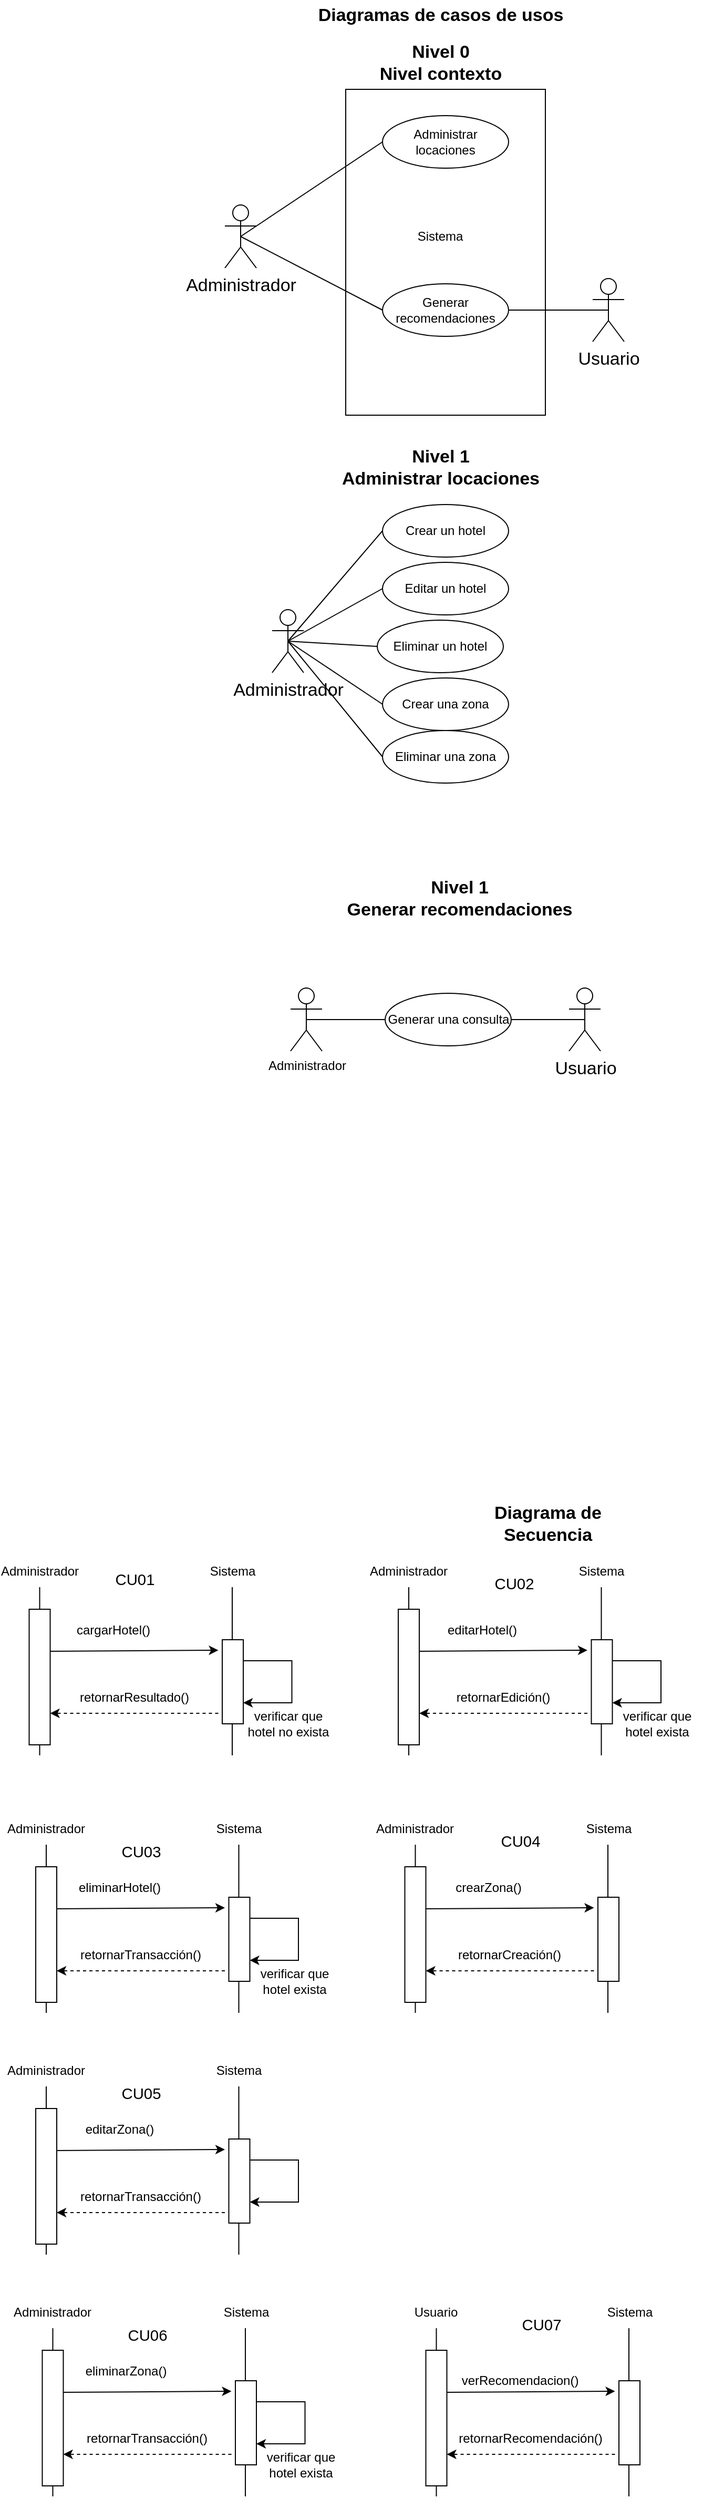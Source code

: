 <mxfile version="21.3.4" type="github">
  <diagram name="Page-1" id="gVi9mgfXxvacq5aYQprg">
    <mxGraphModel dx="825" dy="444" grid="1" gridSize="10" guides="1" tooltips="1" connect="1" arrows="1" fold="1" page="1" pageScale="1" pageWidth="827" pageHeight="1169" math="0" shadow="0">
      <root>
        <mxCell id="0" />
        <mxCell id="1" parent="0" />
        <mxCell id="5Q-SjYnBWKxw_cxFPoE4-17" value="" style="rounded=0;whiteSpace=wrap;html=1;" parent="1" vertex="1">
          <mxGeometry x="355" y="135" width="190" height="310" as="geometry" />
        </mxCell>
        <mxCell id="5Q-SjYnBWKxw_cxFPoE4-1" value="Administrar locaciones" style="ellipse;whiteSpace=wrap;html=1;" parent="1" vertex="1">
          <mxGeometry x="390" y="160" width="120" height="50" as="geometry" />
        </mxCell>
        <mxCell id="5Q-SjYnBWKxw_cxFPoE4-2" value="&lt;font style=&quot;font-size: 17px;&quot;&gt;Diagramas de casos de usos&lt;/font&gt;" style="text;html=1;align=center;verticalAlign=middle;resizable=0;points=[];autosize=1;strokeColor=none;fillColor=none;fontStyle=1" parent="1" vertex="1">
          <mxGeometry x="315" y="50" width="260" height="30" as="geometry" />
        </mxCell>
        <mxCell id="5Q-SjYnBWKxw_cxFPoE4-3" value="&lt;b&gt;Nivel 0&lt;br&gt;Nivel contexto&lt;/b&gt;" style="text;html=1;align=center;verticalAlign=middle;resizable=0;points=[];autosize=1;strokeColor=none;fillColor=none;fontSize=17;" parent="1" vertex="1">
          <mxGeometry x="375" y="85" width="140" height="50" as="geometry" />
        </mxCell>
        <mxCell id="5Q-SjYnBWKxw_cxFPoE4-4" value="Usuario" style="shape=umlActor;verticalLabelPosition=bottom;verticalAlign=top;html=1;outlineConnect=0;fontSize=17;" parent="1" vertex="1">
          <mxGeometry x="590" y="315" width="30" height="60" as="geometry" />
        </mxCell>
        <mxCell id="5Q-SjYnBWKxw_cxFPoE4-6" value="Administrador" style="shape=umlActor;verticalLabelPosition=bottom;verticalAlign=top;html=1;outlineConnect=0;fontSize=17;" parent="1" vertex="1">
          <mxGeometry x="240" y="245" width="30" height="60" as="geometry" />
        </mxCell>
        <mxCell id="5Q-SjYnBWKxw_cxFPoE4-7" value="" style="endArrow=none;html=1;rounded=0;fontSize=17;entryX=0.5;entryY=0.5;entryDx=0;entryDy=0;entryPerimeter=0;exitX=0;exitY=0.5;exitDx=0;exitDy=0;" parent="1" source="5Q-SjYnBWKxw_cxFPoE4-1" target="5Q-SjYnBWKxw_cxFPoE4-6" edge="1">
          <mxGeometry width="50" height="50" relative="1" as="geometry">
            <mxPoint x="390" y="410" as="sourcePoint" />
            <mxPoint x="440" y="360" as="targetPoint" />
          </mxGeometry>
        </mxCell>
        <mxCell id="5Q-SjYnBWKxw_cxFPoE4-8" value="Generar recomendaciones" style="ellipse;whiteSpace=wrap;html=1;" parent="1" vertex="1">
          <mxGeometry x="390" y="320" width="120" height="50" as="geometry" />
        </mxCell>
        <mxCell id="5Q-SjYnBWKxw_cxFPoE4-9" value="" style="endArrow=none;html=1;rounded=0;fontSize=17;entryX=0.5;entryY=0.5;entryDx=0;entryDy=0;entryPerimeter=0;exitX=1;exitY=0.5;exitDx=0;exitDy=0;" parent="1" source="5Q-SjYnBWKxw_cxFPoE4-8" target="5Q-SjYnBWKxw_cxFPoE4-4" edge="1">
          <mxGeometry width="50" height="50" relative="1" as="geometry">
            <mxPoint x="390" y="400" as="sourcePoint" />
            <mxPoint x="440" y="350" as="targetPoint" />
          </mxGeometry>
        </mxCell>
        <mxCell id="5Q-SjYnBWKxw_cxFPoE4-10" value="" style="endArrow=none;html=1;rounded=0;fontSize=17;entryX=0.5;entryY=0.5;entryDx=0;entryDy=0;entryPerimeter=0;exitX=0;exitY=0.5;exitDx=0;exitDy=0;" parent="1" source="5Q-SjYnBWKxw_cxFPoE4-8" target="5Q-SjYnBWKxw_cxFPoE4-6" edge="1">
          <mxGeometry width="50" height="50" relative="1" as="geometry">
            <mxPoint x="710" y="380" as="sourcePoint" />
            <mxPoint x="760" y="330" as="targetPoint" />
          </mxGeometry>
        </mxCell>
        <mxCell id="5Q-SjYnBWKxw_cxFPoE4-11" value="Sistema" style="text;html=1;strokeColor=none;fillColor=none;align=center;verticalAlign=middle;whiteSpace=wrap;rounded=0;" parent="1" vertex="1">
          <mxGeometry x="415" y="260" width="60" height="30" as="geometry" />
        </mxCell>
        <mxCell id="5Q-SjYnBWKxw_cxFPoE4-18" value="&lt;b&gt;Nivel 1&lt;br&gt;Administrar locaciones&lt;br&gt;&lt;/b&gt;" style="text;html=1;align=center;verticalAlign=middle;resizable=0;points=[];autosize=1;strokeColor=none;fillColor=none;fontSize=17;" parent="1" vertex="1">
          <mxGeometry x="340" y="470" width="210" height="50" as="geometry" />
        </mxCell>
        <mxCell id="5Q-SjYnBWKxw_cxFPoE4-19" value="Editar un hotel" style="ellipse;whiteSpace=wrap;html=1;" parent="1" vertex="1">
          <mxGeometry x="390" y="585" width="120" height="50" as="geometry" />
        </mxCell>
        <mxCell id="5Q-SjYnBWKxw_cxFPoE4-20" value="Eliminar un hotel" style="ellipse;whiteSpace=wrap;html=1;" parent="1" vertex="1">
          <mxGeometry x="385" y="640" width="120" height="50" as="geometry" />
        </mxCell>
        <mxCell id="5Q-SjYnBWKxw_cxFPoE4-21" value="Crear una zona" style="ellipse;whiteSpace=wrap;html=1;" parent="1" vertex="1">
          <mxGeometry x="390" y="695" width="120" height="50" as="geometry" />
        </mxCell>
        <mxCell id="5Q-SjYnBWKxw_cxFPoE4-23" value="Administrador" style="shape=umlActor;verticalLabelPosition=bottom;verticalAlign=top;html=1;outlineConnect=0;fontSize=17;" parent="1" vertex="1">
          <mxGeometry x="285" y="630" width="30" height="60" as="geometry" />
        </mxCell>
        <mxCell id="5Q-SjYnBWKxw_cxFPoE4-25" value="" style="endArrow=none;html=1;rounded=0;fontSize=17;entryX=0.5;entryY=0.5;entryDx=0;entryDy=0;entryPerimeter=0;exitX=0;exitY=0.5;exitDx=0;exitDy=0;" parent="1" source="5Q-SjYnBWKxw_cxFPoE4-20" target="5Q-SjYnBWKxw_cxFPoE4-23" edge="1">
          <mxGeometry width="50" height="50" relative="1" as="geometry">
            <mxPoint x="530" y="740" as="sourcePoint" />
            <mxPoint x="580" y="690" as="targetPoint" />
          </mxGeometry>
        </mxCell>
        <mxCell id="5Q-SjYnBWKxw_cxFPoE4-26" value="" style="endArrow=none;html=1;rounded=0;fontSize=17;entryX=0.5;entryY=0.5;entryDx=0;entryDy=0;entryPerimeter=0;exitX=0;exitY=0.5;exitDx=0;exitDy=0;" parent="1" source="5Q-SjYnBWKxw_cxFPoE4-19" target="5Q-SjYnBWKxw_cxFPoE4-23" edge="1">
          <mxGeometry width="50" height="50" relative="1" as="geometry">
            <mxPoint x="390" y="630" as="sourcePoint" />
            <mxPoint x="440" y="580" as="targetPoint" />
          </mxGeometry>
        </mxCell>
        <mxCell id="5Q-SjYnBWKxw_cxFPoE4-27" value="" style="endArrow=none;html=1;rounded=0;fontSize=17;exitX=0.5;exitY=0.5;exitDx=0;exitDy=0;exitPerimeter=0;entryX=0;entryY=0.5;entryDx=0;entryDy=0;" parent="1" source="5Q-SjYnBWKxw_cxFPoE4-23" target="5Q-SjYnBWKxw_cxFPoE4-21" edge="1">
          <mxGeometry width="50" height="50" relative="1" as="geometry">
            <mxPoint x="390" y="630" as="sourcePoint" />
            <mxPoint x="440" y="580" as="targetPoint" />
          </mxGeometry>
        </mxCell>
        <mxCell id="5Q-SjYnBWKxw_cxFPoE4-31" value="&lt;b&gt;Nivel 1&lt;br&gt;Generar recomendaciones&lt;/b&gt;" style="text;html=1;align=center;verticalAlign=middle;resizable=0;points=[];autosize=1;strokeColor=none;fillColor=none;fontSize=17;" parent="1" vertex="1">
          <mxGeometry x="342.5" y="880" width="240" height="50" as="geometry" />
        </mxCell>
        <mxCell id="5Q-SjYnBWKxw_cxFPoE4-36" value="Usuario" style="shape=umlActor;verticalLabelPosition=bottom;verticalAlign=top;html=1;outlineConnect=0;fontSize=17;" parent="1" vertex="1">
          <mxGeometry x="567.5" y="990" width="30" height="60" as="geometry" />
        </mxCell>
        <mxCell id="5Q-SjYnBWKxw_cxFPoE4-37" value="" style="endArrow=none;html=1;rounded=0;fontSize=17;entryX=0.5;entryY=0.5;entryDx=0;entryDy=0;entryPerimeter=0;exitX=1;exitY=0.5;exitDx=0;exitDy=0;" parent="1" source="5Q-SjYnBWKxw_cxFPoE4-56" target="5Q-SjYnBWKxw_cxFPoE4-36" edge="1">
          <mxGeometry width="50" height="50" relative="1" as="geometry">
            <mxPoint x="497.5" y="1015" as="sourcePoint" />
            <mxPoint x="467.5" y="1160" as="targetPoint" />
          </mxGeometry>
        </mxCell>
        <mxCell id="5Q-SjYnBWKxw_cxFPoE4-38" value="Administrador" style="shape=umlActor;verticalLabelPosition=bottom;verticalAlign=top;html=1;outlineConnect=0;" parent="1" vertex="1">
          <mxGeometry x="302.5" y="990" width="30" height="60" as="geometry" />
        </mxCell>
        <mxCell id="5Q-SjYnBWKxw_cxFPoE4-43" value="" style="endArrow=none;html=1;rounded=0;fontSize=17;exitX=0.5;exitY=0.5;exitDx=0;exitDy=0;exitPerimeter=0;entryX=0;entryY=0.5;entryDx=0;entryDy=0;" parent="1" source="5Q-SjYnBWKxw_cxFPoE4-38" target="5Q-SjYnBWKxw_cxFPoE4-56" edge="1">
          <mxGeometry width="50" height="50" relative="1" as="geometry">
            <mxPoint x="210" y="1010" as="sourcePoint" />
            <mxPoint x="415" y="1020" as="targetPoint" />
          </mxGeometry>
        </mxCell>
        <mxCell id="5Q-SjYnBWKxw_cxFPoE4-48" value="Crear un hotel" style="ellipse;whiteSpace=wrap;html=1;" parent="1" vertex="1">
          <mxGeometry x="390" y="530" width="120" height="50" as="geometry" />
        </mxCell>
        <mxCell id="5Q-SjYnBWKxw_cxFPoE4-49" value="" style="endArrow=none;html=1;rounded=0;fontSize=17;entryX=0.5;entryY=0.5;entryDx=0;entryDy=0;entryPerimeter=0;exitX=0;exitY=0.5;exitDx=0;exitDy=0;" parent="1" source="5Q-SjYnBWKxw_cxFPoE4-48" target="5Q-SjYnBWKxw_cxFPoE4-23" edge="1">
          <mxGeometry width="50" height="50" relative="1" as="geometry">
            <mxPoint x="400" y="620" as="sourcePoint" />
            <mxPoint x="165" y="670" as="targetPoint" />
          </mxGeometry>
        </mxCell>
        <mxCell id="5Q-SjYnBWKxw_cxFPoE4-54" value="Eliminar una zona" style="ellipse;whiteSpace=wrap;html=1;" parent="1" vertex="1">
          <mxGeometry x="390" y="745" width="120" height="50" as="geometry" />
        </mxCell>
        <mxCell id="5Q-SjYnBWKxw_cxFPoE4-55" value="" style="endArrow=none;html=1;rounded=0;fontSize=17;entryX=0;entryY=0.5;entryDx=0;entryDy=0;exitX=0.5;exitY=0.5;exitDx=0;exitDy=0;exitPerimeter=0;" parent="1" source="5Q-SjYnBWKxw_cxFPoE4-23" target="5Q-SjYnBWKxw_cxFPoE4-54" edge="1">
          <mxGeometry width="50" height="50" relative="1" as="geometry">
            <mxPoint x="130" y="670" as="sourcePoint" />
            <mxPoint x="400" y="785" as="targetPoint" />
          </mxGeometry>
        </mxCell>
        <mxCell id="5Q-SjYnBWKxw_cxFPoE4-56" value="Generar una consulta" style="ellipse;whiteSpace=wrap;html=1;" parent="1" vertex="1">
          <mxGeometry x="392.5" y="995" width="120" height="50" as="geometry" />
        </mxCell>
        <mxCell id="Ds0bBuvanc3VlTnAN6zE-1" value="" style="endArrow=none;html=1;rounded=0;startArrow=none;" parent="1" source="Ds0bBuvanc3VlTnAN6zE-10" edge="1">
          <mxGeometry width="50" height="50" relative="1" as="geometry">
            <mxPoint x="63.75" y="1720" as="sourcePoint" />
            <mxPoint x="63.75" y="1560" as="targetPoint" />
          </mxGeometry>
        </mxCell>
        <mxCell id="Ds0bBuvanc3VlTnAN6zE-2" value="" style="endArrow=none;html=1;rounded=0;" parent="1" edge="1">
          <mxGeometry width="50" height="50" relative="1" as="geometry">
            <mxPoint x="247" y="1720" as="sourcePoint" />
            <mxPoint x="247" y="1560" as="targetPoint" />
          </mxGeometry>
        </mxCell>
        <mxCell id="Ds0bBuvanc3VlTnAN6zE-4" value="Administrador" style="text;html=1;strokeColor=none;fillColor=none;align=center;verticalAlign=middle;whiteSpace=wrap;rounded=0;" parent="1" vertex="1">
          <mxGeometry x="33.75" y="1530" width="60" height="30" as="geometry" />
        </mxCell>
        <mxCell id="Ds0bBuvanc3VlTnAN6zE-5" value="" style="endArrow=classic;html=1;rounded=0;startArrow=none;exitX=0.9;exitY=0.31;exitDx=0;exitDy=0;exitPerimeter=0;" parent="1" source="Ds0bBuvanc3VlTnAN6zE-10" edge="1">
          <mxGeometry width="50" height="50" relative="1" as="geometry">
            <mxPoint x="83.75" y="1640" as="sourcePoint" />
            <mxPoint x="233.75" y="1620" as="targetPoint" />
          </mxGeometry>
        </mxCell>
        <mxCell id="Ds0bBuvanc3VlTnAN6zE-6" value="cargarHotel()" style="text;html=1;strokeColor=none;fillColor=none;align=center;verticalAlign=middle;whiteSpace=wrap;rounded=0;" parent="1" vertex="1">
          <mxGeometry x="103.75" y="1586" width="60" height="30" as="geometry" />
        </mxCell>
        <mxCell id="Ds0bBuvanc3VlTnAN6zE-7" value="Sistema" style="text;html=1;strokeColor=none;fillColor=none;align=center;verticalAlign=middle;whiteSpace=wrap;rounded=0;" parent="1" vertex="1">
          <mxGeometry x="213.13" y="1530" width="68.75" height="30" as="geometry" />
        </mxCell>
        <mxCell id="Ds0bBuvanc3VlTnAN6zE-9" value="" style="endArrow=none;html=1;rounded=0;" parent="1" target="Ds0bBuvanc3VlTnAN6zE-10" edge="1">
          <mxGeometry width="50" height="50" relative="1" as="geometry">
            <mxPoint x="63.75" y="1720" as="sourcePoint" />
            <mxPoint x="63.75" y="1560" as="targetPoint" />
            <Array as="points">
              <mxPoint x="63.75" y="1710" />
            </Array>
          </mxGeometry>
        </mxCell>
        <mxCell id="Ds0bBuvanc3VlTnAN6zE-10" value="" style="rounded=0;whiteSpace=wrap;html=1;" parent="1" vertex="1">
          <mxGeometry x="53.75" y="1581" width="20" height="129" as="geometry" />
        </mxCell>
        <mxCell id="Ds0bBuvanc3VlTnAN6zE-11" value="" style="rounded=0;whiteSpace=wrap;html=1;" parent="1" vertex="1">
          <mxGeometry x="237.5" y="1610" width="20" height="80" as="geometry" />
        </mxCell>
        <mxCell id="Ds0bBuvanc3VlTnAN6zE-15" value="verificar que hotel no exista" style="text;html=1;strokeColor=none;fillColor=none;align=center;verticalAlign=middle;whiteSpace=wrap;rounded=0;" parent="1" vertex="1">
          <mxGeometry x="257.5" y="1675" width="85" height="30" as="geometry" />
        </mxCell>
        <mxCell id="Ds0bBuvanc3VlTnAN6zE-17" value="&#xa;&lt;b id=&quot;docs-internal-guid-32b7d7b6-7fff-b71a-86bd-061935bc4d04&quot; style=&quot;font-weight:normal;&quot;&gt;&lt;span style=&quot;font-size: 11pt; font-family: Arial; color: rgb(0, 0, 0); background-color: transparent; font-weight: 400; font-style: normal; font-variant: normal; text-decoration: none; vertical-align: baseline;&quot;&gt;CU01&lt;/span&gt;&lt;/b&gt;&#xa;&#xa;" style="text;html=1;align=center;verticalAlign=middle;resizable=0;points=[];autosize=1;strokeColor=none;fillColor=none;" parent="1" vertex="1">
          <mxGeometry x="123.75" y="1530" width="60" height="60" as="geometry" />
        </mxCell>
        <mxCell id="Ds0bBuvanc3VlTnAN6zE-137" value="Diagrama de Secuencia" style="text;html=1;strokeColor=none;fillColor=none;align=center;verticalAlign=middle;whiteSpace=wrap;rounded=0;fontSize=17;fontStyle=1" parent="1" vertex="1">
          <mxGeometry x="475" y="1480" width="145" height="40" as="geometry" />
        </mxCell>
        <mxCell id="Ds0bBuvanc3VlTnAN6zE-161" value="" style="endArrow=classic;html=1;rounded=0;exitX=1;exitY=0.25;exitDx=0;exitDy=0;entryX=1;entryY=0.75;entryDx=0;entryDy=0;" parent="1" source="Ds0bBuvanc3VlTnAN6zE-11" target="Ds0bBuvanc3VlTnAN6zE-11" edge="1">
          <mxGeometry width="50" height="50" relative="1" as="geometry">
            <mxPoint x="-126.25" y="1820" as="sourcePoint" />
            <mxPoint x="-76.25" y="1770" as="targetPoint" />
            <Array as="points">
              <mxPoint x="303.75" y="1630" />
              <mxPoint x="303.75" y="1650" />
              <mxPoint x="303.75" y="1670" />
            </Array>
          </mxGeometry>
        </mxCell>
        <mxCell id="Ds0bBuvanc3VlTnAN6zE-162" value="" style="endArrow=classic;html=1;rounded=0;dashed=1;" parent="1" edge="1">
          <mxGeometry width="50" height="50" relative="1" as="geometry">
            <mxPoint x="233.75" y="1680" as="sourcePoint" />
            <mxPoint x="73.75" y="1680" as="targetPoint" />
          </mxGeometry>
        </mxCell>
        <mxCell id="Ds0bBuvanc3VlTnAN6zE-165" value="retornarResultado()" style="text;html=1;strokeColor=none;fillColor=none;align=center;verticalAlign=middle;whiteSpace=wrap;rounded=0;" parent="1" vertex="1">
          <mxGeometry x="123.75" y="1650" width="60" height="30" as="geometry" />
        </mxCell>
        <mxCell id="Ds0bBuvanc3VlTnAN6zE-167" value="" style="endArrow=none;html=1;rounded=0;startArrow=none;" parent="1" source="Ds0bBuvanc3VlTnAN6zE-174" edge="1">
          <mxGeometry width="50" height="50" relative="1" as="geometry">
            <mxPoint x="415" y="1720" as="sourcePoint" />
            <mxPoint x="415" y="1560" as="targetPoint" />
          </mxGeometry>
        </mxCell>
        <mxCell id="Ds0bBuvanc3VlTnAN6zE-168" value="" style="endArrow=none;html=1;rounded=0;" parent="1" edge="1">
          <mxGeometry width="50" height="50" relative="1" as="geometry">
            <mxPoint x="598.25" y="1720" as="sourcePoint" />
            <mxPoint x="598.25" y="1560" as="targetPoint" />
          </mxGeometry>
        </mxCell>
        <mxCell id="Ds0bBuvanc3VlTnAN6zE-169" value="Administrador" style="text;html=1;strokeColor=none;fillColor=none;align=center;verticalAlign=middle;whiteSpace=wrap;rounded=0;" parent="1" vertex="1">
          <mxGeometry x="385" y="1530" width="60" height="30" as="geometry" />
        </mxCell>
        <mxCell id="Ds0bBuvanc3VlTnAN6zE-170" value="" style="endArrow=classic;html=1;rounded=0;startArrow=none;exitX=0.9;exitY=0.31;exitDx=0;exitDy=0;exitPerimeter=0;" parent="1" source="Ds0bBuvanc3VlTnAN6zE-174" edge="1">
          <mxGeometry width="50" height="50" relative="1" as="geometry">
            <mxPoint x="435" y="1640" as="sourcePoint" />
            <mxPoint x="585" y="1620" as="targetPoint" />
          </mxGeometry>
        </mxCell>
        <mxCell id="Ds0bBuvanc3VlTnAN6zE-171" value="editarHotel()" style="text;html=1;strokeColor=none;fillColor=none;align=center;verticalAlign=middle;whiteSpace=wrap;rounded=0;" parent="1" vertex="1">
          <mxGeometry x="455" y="1586" width="60" height="30" as="geometry" />
        </mxCell>
        <mxCell id="Ds0bBuvanc3VlTnAN6zE-172" value="Sistema" style="text;html=1;strokeColor=none;fillColor=none;align=center;verticalAlign=middle;whiteSpace=wrap;rounded=0;" parent="1" vertex="1">
          <mxGeometry x="564.38" y="1530" width="68.75" height="30" as="geometry" />
        </mxCell>
        <mxCell id="Ds0bBuvanc3VlTnAN6zE-173" value="" style="endArrow=none;html=1;rounded=0;" parent="1" target="Ds0bBuvanc3VlTnAN6zE-174" edge="1">
          <mxGeometry width="50" height="50" relative="1" as="geometry">
            <mxPoint x="415" y="1720" as="sourcePoint" />
            <mxPoint x="415" y="1560" as="targetPoint" />
            <Array as="points">
              <mxPoint x="415" y="1710" />
            </Array>
          </mxGeometry>
        </mxCell>
        <mxCell id="Ds0bBuvanc3VlTnAN6zE-174" value="" style="rounded=0;whiteSpace=wrap;html=1;" parent="1" vertex="1">
          <mxGeometry x="405" y="1581" width="20" height="129" as="geometry" />
        </mxCell>
        <mxCell id="Ds0bBuvanc3VlTnAN6zE-175" value="" style="rounded=0;whiteSpace=wrap;html=1;" parent="1" vertex="1">
          <mxGeometry x="588.75" y="1610" width="20" height="80" as="geometry" />
        </mxCell>
        <mxCell id="Ds0bBuvanc3VlTnAN6zE-176" value="verificar que hotel exista" style="text;html=1;strokeColor=none;fillColor=none;align=center;verticalAlign=middle;whiteSpace=wrap;rounded=0;" parent="1" vertex="1">
          <mxGeometry x="608.75" y="1675" width="85" height="30" as="geometry" />
        </mxCell>
        <mxCell id="Ds0bBuvanc3VlTnAN6zE-177" value="&lt;br&gt;&lt;b id=&quot;docs-internal-guid-32b7d7b6-7fff-b71a-86bd-061935bc4d04&quot; style=&quot;font-weight:normal;&quot;&gt;&lt;span style=&quot;font-size: 11pt; font-family: Arial; color: rgb(0, 0, 0); background-color: transparent; font-weight: 400; font-style: normal; font-variant: normal; text-decoration: none; vertical-align: baseline;&quot;&gt;CU02&lt;/span&gt;&lt;/b&gt;&lt;br&gt;" style="text;html=1;align=center;verticalAlign=middle;resizable=0;points=[];autosize=1;strokeColor=none;fillColor=none;" parent="1" vertex="1">
          <mxGeometry x="485" y="1525" width="60" height="50" as="geometry" />
        </mxCell>
        <mxCell id="Ds0bBuvanc3VlTnAN6zE-178" value="" style="endArrow=classic;html=1;rounded=0;exitX=1;exitY=0.25;exitDx=0;exitDy=0;entryX=1;entryY=0.75;entryDx=0;entryDy=0;" parent="1" source="Ds0bBuvanc3VlTnAN6zE-175" target="Ds0bBuvanc3VlTnAN6zE-175" edge="1">
          <mxGeometry width="50" height="50" relative="1" as="geometry">
            <mxPoint x="225" y="1820" as="sourcePoint" />
            <mxPoint x="275" y="1770" as="targetPoint" />
            <Array as="points">
              <mxPoint x="655" y="1630" />
              <mxPoint x="655" y="1650" />
              <mxPoint x="655" y="1670" />
            </Array>
          </mxGeometry>
        </mxCell>
        <mxCell id="Ds0bBuvanc3VlTnAN6zE-179" value="" style="endArrow=classic;html=1;rounded=0;dashed=1;" parent="1" edge="1">
          <mxGeometry width="50" height="50" relative="1" as="geometry">
            <mxPoint x="585" y="1680" as="sourcePoint" />
            <mxPoint x="425" y="1680" as="targetPoint" />
          </mxGeometry>
        </mxCell>
        <mxCell id="Ds0bBuvanc3VlTnAN6zE-180" value="retornarEdición()" style="text;html=1;strokeColor=none;fillColor=none;align=center;verticalAlign=middle;whiteSpace=wrap;rounded=0;" parent="1" vertex="1">
          <mxGeometry x="475" y="1650" width="60" height="30" as="geometry" />
        </mxCell>
        <mxCell id="Ds0bBuvanc3VlTnAN6zE-197" value="" style="endArrow=none;html=1;rounded=0;startArrow=none;" parent="1" source="Ds0bBuvanc3VlTnAN6zE-204" edge="1">
          <mxGeometry width="50" height="50" relative="1" as="geometry">
            <mxPoint x="70" y="1965" as="sourcePoint" />
            <mxPoint x="70" y="1805" as="targetPoint" />
          </mxGeometry>
        </mxCell>
        <mxCell id="Ds0bBuvanc3VlTnAN6zE-198" value="" style="endArrow=none;html=1;rounded=0;" parent="1" edge="1">
          <mxGeometry width="50" height="50" relative="1" as="geometry">
            <mxPoint x="253.25" y="1965" as="sourcePoint" />
            <mxPoint x="253.25" y="1805" as="targetPoint" />
          </mxGeometry>
        </mxCell>
        <mxCell id="Ds0bBuvanc3VlTnAN6zE-199" value="Administrador" style="text;html=1;strokeColor=none;fillColor=none;align=center;verticalAlign=middle;whiteSpace=wrap;rounded=0;" parent="1" vertex="1">
          <mxGeometry x="40" y="1775" width="60" height="30" as="geometry" />
        </mxCell>
        <mxCell id="Ds0bBuvanc3VlTnAN6zE-200" value="" style="endArrow=classic;html=1;rounded=0;startArrow=none;exitX=0.9;exitY=0.31;exitDx=0;exitDy=0;exitPerimeter=0;" parent="1" source="Ds0bBuvanc3VlTnAN6zE-204" edge="1">
          <mxGeometry width="50" height="50" relative="1" as="geometry">
            <mxPoint x="90" y="1885" as="sourcePoint" />
            <mxPoint x="240" y="1865" as="targetPoint" />
          </mxGeometry>
        </mxCell>
        <mxCell id="Ds0bBuvanc3VlTnAN6zE-201" value="eliminarHotel()" style="text;html=1;strokeColor=none;fillColor=none;align=center;verticalAlign=middle;whiteSpace=wrap;rounded=0;" parent="1" vertex="1">
          <mxGeometry x="110" y="1831" width="60" height="30" as="geometry" />
        </mxCell>
        <mxCell id="Ds0bBuvanc3VlTnAN6zE-202" value="Sistema" style="text;html=1;strokeColor=none;fillColor=none;align=center;verticalAlign=middle;whiteSpace=wrap;rounded=0;" parent="1" vertex="1">
          <mxGeometry x="219.38" y="1775" width="68.75" height="30" as="geometry" />
        </mxCell>
        <mxCell id="Ds0bBuvanc3VlTnAN6zE-203" value="" style="endArrow=none;html=1;rounded=0;" parent="1" target="Ds0bBuvanc3VlTnAN6zE-204" edge="1">
          <mxGeometry width="50" height="50" relative="1" as="geometry">
            <mxPoint x="70" y="1965" as="sourcePoint" />
            <mxPoint x="70" y="1805" as="targetPoint" />
            <Array as="points">
              <mxPoint x="70" y="1955" />
            </Array>
          </mxGeometry>
        </mxCell>
        <mxCell id="Ds0bBuvanc3VlTnAN6zE-204" value="" style="rounded=0;whiteSpace=wrap;html=1;" parent="1" vertex="1">
          <mxGeometry x="60" y="1826" width="20" height="129" as="geometry" />
        </mxCell>
        <mxCell id="Ds0bBuvanc3VlTnAN6zE-205" value="" style="rounded=0;whiteSpace=wrap;html=1;" parent="1" vertex="1">
          <mxGeometry x="243.75" y="1855" width="20" height="80" as="geometry" />
        </mxCell>
        <mxCell id="Ds0bBuvanc3VlTnAN6zE-206" value="verificar que hotel exista" style="text;html=1;strokeColor=none;fillColor=none;align=center;verticalAlign=middle;whiteSpace=wrap;rounded=0;" parent="1" vertex="1">
          <mxGeometry x="263.75" y="1920" width="85" height="30" as="geometry" />
        </mxCell>
        <mxCell id="Ds0bBuvanc3VlTnAN6zE-207" value="&lt;br&gt;&lt;b id=&quot;docs-internal-guid-32b7d7b6-7fff-b71a-86bd-061935bc4d04&quot; style=&quot;font-weight:normal;&quot;&gt;&lt;span style=&quot;font-size: 11pt; font-family: Arial; color: rgb(0, 0, 0); background-color: transparent; font-weight: 400; font-style: normal; font-variant: normal; text-decoration: none; vertical-align: baseline;&quot;&gt;CU03&lt;/span&gt;&lt;/b&gt;&lt;br&gt;" style="text;html=1;align=center;verticalAlign=middle;resizable=0;points=[];autosize=1;strokeColor=none;fillColor=none;" parent="1" vertex="1">
          <mxGeometry x="130" y="1780" width="60" height="50" as="geometry" />
        </mxCell>
        <mxCell id="Ds0bBuvanc3VlTnAN6zE-209" value="" style="endArrow=classic;html=1;rounded=0;exitX=1;exitY=0.25;exitDx=0;exitDy=0;entryX=1;entryY=0.75;entryDx=0;entryDy=0;" parent="1" source="Ds0bBuvanc3VlTnAN6zE-205" target="Ds0bBuvanc3VlTnAN6zE-205" edge="1">
          <mxGeometry width="50" height="50" relative="1" as="geometry">
            <mxPoint x="-120" y="2065" as="sourcePoint" />
            <mxPoint x="-70" y="2015" as="targetPoint" />
            <Array as="points">
              <mxPoint x="310" y="1875" />
              <mxPoint x="310" y="1895" />
              <mxPoint x="310" y="1915" />
            </Array>
          </mxGeometry>
        </mxCell>
        <mxCell id="Ds0bBuvanc3VlTnAN6zE-210" value="" style="endArrow=classic;html=1;rounded=0;dashed=1;" parent="1" edge="1">
          <mxGeometry width="50" height="50" relative="1" as="geometry">
            <mxPoint x="240" y="1925" as="sourcePoint" />
            <mxPoint x="80" y="1925" as="targetPoint" />
          </mxGeometry>
        </mxCell>
        <mxCell id="Ds0bBuvanc3VlTnAN6zE-211" value="retornarTransacción()" style="text;html=1;strokeColor=none;fillColor=none;align=center;verticalAlign=middle;whiteSpace=wrap;rounded=0;" parent="1" vertex="1">
          <mxGeometry x="130" y="1895" width="60" height="30" as="geometry" />
        </mxCell>
        <mxCell id="Ds0bBuvanc3VlTnAN6zE-212" value="" style="endArrow=none;html=1;rounded=0;startArrow=none;" parent="1" source="Ds0bBuvanc3VlTnAN6zE-219" edge="1">
          <mxGeometry width="50" height="50" relative="1" as="geometry">
            <mxPoint x="421.25" y="1965" as="sourcePoint" />
            <mxPoint x="421.25" y="1805" as="targetPoint" />
          </mxGeometry>
        </mxCell>
        <mxCell id="Ds0bBuvanc3VlTnAN6zE-213" value="" style="endArrow=none;html=1;rounded=0;" parent="1" edge="1">
          <mxGeometry width="50" height="50" relative="1" as="geometry">
            <mxPoint x="604.5" y="1965" as="sourcePoint" />
            <mxPoint x="604.5" y="1805" as="targetPoint" />
          </mxGeometry>
        </mxCell>
        <mxCell id="Ds0bBuvanc3VlTnAN6zE-214" value="Administrador" style="text;html=1;strokeColor=none;fillColor=none;align=center;verticalAlign=middle;whiteSpace=wrap;rounded=0;" parent="1" vertex="1">
          <mxGeometry x="391.25" y="1775" width="60" height="30" as="geometry" />
        </mxCell>
        <mxCell id="Ds0bBuvanc3VlTnAN6zE-215" value="" style="endArrow=classic;html=1;rounded=0;startArrow=none;exitX=0.9;exitY=0.31;exitDx=0;exitDy=0;exitPerimeter=0;" parent="1" source="Ds0bBuvanc3VlTnAN6zE-219" edge="1">
          <mxGeometry width="50" height="50" relative="1" as="geometry">
            <mxPoint x="441.25" y="1885" as="sourcePoint" />
            <mxPoint x="591.25" y="1865" as="targetPoint" />
          </mxGeometry>
        </mxCell>
        <mxCell id="Ds0bBuvanc3VlTnAN6zE-216" value="crearZona()" style="text;html=1;strokeColor=none;fillColor=none;align=center;verticalAlign=middle;whiteSpace=wrap;rounded=0;" parent="1" vertex="1">
          <mxGeometry x="461.25" y="1831" width="60" height="30" as="geometry" />
        </mxCell>
        <mxCell id="Ds0bBuvanc3VlTnAN6zE-217" value="Sistema" style="text;html=1;strokeColor=none;fillColor=none;align=center;verticalAlign=middle;whiteSpace=wrap;rounded=0;" parent="1" vertex="1">
          <mxGeometry x="570.63" y="1775" width="68.75" height="30" as="geometry" />
        </mxCell>
        <mxCell id="Ds0bBuvanc3VlTnAN6zE-218" value="" style="endArrow=none;html=1;rounded=0;" parent="1" target="Ds0bBuvanc3VlTnAN6zE-219" edge="1">
          <mxGeometry width="50" height="50" relative="1" as="geometry">
            <mxPoint x="421.25" y="1965" as="sourcePoint" />
            <mxPoint x="421.25" y="1805" as="targetPoint" />
            <Array as="points">
              <mxPoint x="421.25" y="1955" />
            </Array>
          </mxGeometry>
        </mxCell>
        <mxCell id="Ds0bBuvanc3VlTnAN6zE-219" value="" style="rounded=0;whiteSpace=wrap;html=1;" parent="1" vertex="1">
          <mxGeometry x="411.25" y="1826" width="20" height="129" as="geometry" />
        </mxCell>
        <mxCell id="Ds0bBuvanc3VlTnAN6zE-220" value="" style="rounded=0;whiteSpace=wrap;html=1;" parent="1" vertex="1">
          <mxGeometry x="595" y="1855" width="20" height="80" as="geometry" />
        </mxCell>
        <mxCell id="Ds0bBuvanc3VlTnAN6zE-222" value="&lt;br&gt;&lt;b id=&quot;docs-internal-guid-32b7d7b6-7fff-b71a-86bd-061935bc4d04&quot; style=&quot;font-weight:normal;&quot;&gt;&lt;span style=&quot;font-size: 11pt; font-family: Arial; color: rgb(0, 0, 0); background-color: transparent; font-weight: 400; font-style: normal; font-variant: normal; text-decoration: none; vertical-align: baseline;&quot;&gt;CU04&lt;/span&gt;&lt;/b&gt;" style="text;html=1;align=center;verticalAlign=middle;resizable=0;points=[];autosize=1;strokeColor=none;fillColor=none;" parent="1" vertex="1">
          <mxGeometry x="491.25" y="1770" width="60" height="50" as="geometry" />
        </mxCell>
        <mxCell id="Ds0bBuvanc3VlTnAN6zE-224" value="" style="endArrow=classic;html=1;rounded=0;dashed=1;" parent="1" edge="1">
          <mxGeometry width="50" height="50" relative="1" as="geometry">
            <mxPoint x="591.25" y="1925" as="sourcePoint" />
            <mxPoint x="431.25" y="1925" as="targetPoint" />
          </mxGeometry>
        </mxCell>
        <mxCell id="Ds0bBuvanc3VlTnAN6zE-225" value="retornarCreación()" style="text;html=1;strokeColor=none;fillColor=none;align=center;verticalAlign=middle;whiteSpace=wrap;rounded=0;" parent="1" vertex="1">
          <mxGeometry x="481.25" y="1895" width="60" height="30" as="geometry" />
        </mxCell>
        <mxCell id="Ds0bBuvanc3VlTnAN6zE-240" value="" style="endArrow=none;html=1;rounded=0;startArrow=none;" parent="1" source="Ds0bBuvanc3VlTnAN6zE-247" edge="1">
          <mxGeometry width="50" height="50" relative="1" as="geometry">
            <mxPoint x="441.25" y="2425" as="sourcePoint" />
            <mxPoint x="441.25" y="2265" as="targetPoint" />
          </mxGeometry>
        </mxCell>
        <mxCell id="Ds0bBuvanc3VlTnAN6zE-241" value="" style="endArrow=none;html=1;rounded=0;" parent="1" edge="1">
          <mxGeometry width="50" height="50" relative="1" as="geometry">
            <mxPoint x="624.5" y="2425" as="sourcePoint" />
            <mxPoint x="624.5" y="2265" as="targetPoint" />
          </mxGeometry>
        </mxCell>
        <mxCell id="Ds0bBuvanc3VlTnAN6zE-242" value="Usuario" style="text;html=1;strokeColor=none;fillColor=none;align=center;verticalAlign=middle;whiteSpace=wrap;rounded=0;" parent="1" vertex="1">
          <mxGeometry x="411.25" y="2235" width="60" height="30" as="geometry" />
        </mxCell>
        <mxCell id="Ds0bBuvanc3VlTnAN6zE-243" value="" style="endArrow=classic;html=1;rounded=0;startArrow=none;exitX=0.9;exitY=0.31;exitDx=0;exitDy=0;exitPerimeter=0;" parent="1" source="Ds0bBuvanc3VlTnAN6zE-247" edge="1">
          <mxGeometry width="50" height="50" relative="1" as="geometry">
            <mxPoint x="461.25" y="2345" as="sourcePoint" />
            <mxPoint x="611.25" y="2325" as="targetPoint" />
          </mxGeometry>
        </mxCell>
        <mxCell id="Ds0bBuvanc3VlTnAN6zE-244" value="verRecomendacion()" style="text;html=1;strokeColor=none;fillColor=none;align=center;verticalAlign=middle;whiteSpace=wrap;rounded=0;" parent="1" vertex="1">
          <mxGeometry x="491.25" y="2300" width="60" height="30" as="geometry" />
        </mxCell>
        <mxCell id="Ds0bBuvanc3VlTnAN6zE-245" value="Sistema" style="text;html=1;strokeColor=none;fillColor=none;align=center;verticalAlign=middle;whiteSpace=wrap;rounded=0;" parent="1" vertex="1">
          <mxGeometry x="590.63" y="2235" width="68.75" height="30" as="geometry" />
        </mxCell>
        <mxCell id="Ds0bBuvanc3VlTnAN6zE-246" value="" style="endArrow=none;html=1;rounded=0;" parent="1" target="Ds0bBuvanc3VlTnAN6zE-247" edge="1">
          <mxGeometry width="50" height="50" relative="1" as="geometry">
            <mxPoint x="441.25" y="2425" as="sourcePoint" />
            <mxPoint x="441.25" y="2265" as="targetPoint" />
            <Array as="points">
              <mxPoint x="441.25" y="2415" />
            </Array>
          </mxGeometry>
        </mxCell>
        <mxCell id="Ds0bBuvanc3VlTnAN6zE-247" value="" style="rounded=0;whiteSpace=wrap;html=1;" parent="1" vertex="1">
          <mxGeometry x="431.25" y="2286" width="20" height="129" as="geometry" />
        </mxCell>
        <mxCell id="Ds0bBuvanc3VlTnAN6zE-248" value="" style="rounded=0;whiteSpace=wrap;html=1;" parent="1" vertex="1">
          <mxGeometry x="615" y="2315" width="20" height="80" as="geometry" />
        </mxCell>
        <mxCell id="Ds0bBuvanc3VlTnAN6zE-249" value="&lt;br&gt;&lt;b id=&quot;docs-internal-guid-32b7d7b6-7fff-b71a-86bd-061935bc4d04&quot; style=&quot;font-weight:normal;&quot;&gt;&lt;span style=&quot;font-size: 11pt; font-family: Arial; color: rgb(0, 0, 0); background-color: transparent; font-weight: 400; font-style: normal; font-variant: normal; text-decoration: none; vertical-align: baseline;&quot;&gt;CU07&lt;/span&gt;&lt;/b&gt;" style="text;html=1;align=center;verticalAlign=middle;resizable=0;points=[];autosize=1;strokeColor=none;fillColor=none;" parent="1" vertex="1">
          <mxGeometry x="511.25" y="2230" width="60" height="50" as="geometry" />
        </mxCell>
        <mxCell id="Ds0bBuvanc3VlTnAN6zE-250" value="" style="endArrow=classic;html=1;rounded=0;dashed=1;" parent="1" edge="1">
          <mxGeometry width="50" height="50" relative="1" as="geometry">
            <mxPoint x="611.25" y="2385" as="sourcePoint" />
            <mxPoint x="451.25" y="2385" as="targetPoint" />
          </mxGeometry>
        </mxCell>
        <mxCell id="Ds0bBuvanc3VlTnAN6zE-251" value="retornarRecomendación()" style="text;html=1;strokeColor=none;fillColor=none;align=center;verticalAlign=middle;whiteSpace=wrap;rounded=0;" parent="1" vertex="1">
          <mxGeometry x="501.25" y="2355" width="60" height="30" as="geometry" />
        </mxCell>
        <mxCell id="VHEPj79PysLdYY0yoCEB-1" value="" style="endArrow=none;html=1;rounded=0;startArrow=none;" edge="1" parent="1" source="VHEPj79PysLdYY0yoCEB-8">
          <mxGeometry width="50" height="50" relative="1" as="geometry">
            <mxPoint x="70" y="2195" as="sourcePoint" />
            <mxPoint x="70" y="2035" as="targetPoint" />
          </mxGeometry>
        </mxCell>
        <mxCell id="VHEPj79PysLdYY0yoCEB-2" value="" style="endArrow=none;html=1;rounded=0;" edge="1" parent="1">
          <mxGeometry width="50" height="50" relative="1" as="geometry">
            <mxPoint x="253.25" y="2195" as="sourcePoint" />
            <mxPoint x="253.25" y="2035" as="targetPoint" />
          </mxGeometry>
        </mxCell>
        <mxCell id="VHEPj79PysLdYY0yoCEB-3" value="Administrador" style="text;html=1;strokeColor=none;fillColor=none;align=center;verticalAlign=middle;whiteSpace=wrap;rounded=0;" vertex="1" parent="1">
          <mxGeometry x="40" y="2005" width="60" height="30" as="geometry" />
        </mxCell>
        <mxCell id="VHEPj79PysLdYY0yoCEB-4" value="" style="endArrow=classic;html=1;rounded=0;startArrow=none;exitX=0.9;exitY=0.31;exitDx=0;exitDy=0;exitPerimeter=0;" edge="1" parent="1" source="VHEPj79PysLdYY0yoCEB-8">
          <mxGeometry width="50" height="50" relative="1" as="geometry">
            <mxPoint x="90" y="2115" as="sourcePoint" />
            <mxPoint x="240" y="2095" as="targetPoint" />
          </mxGeometry>
        </mxCell>
        <mxCell id="VHEPj79PysLdYY0yoCEB-5" value="editarZona()" style="text;html=1;strokeColor=none;fillColor=none;align=center;verticalAlign=middle;whiteSpace=wrap;rounded=0;" vertex="1" parent="1">
          <mxGeometry x="110" y="2061" width="60" height="30" as="geometry" />
        </mxCell>
        <mxCell id="VHEPj79PysLdYY0yoCEB-6" value="Sistema" style="text;html=1;strokeColor=none;fillColor=none;align=center;verticalAlign=middle;whiteSpace=wrap;rounded=0;" vertex="1" parent="1">
          <mxGeometry x="219.38" y="2005" width="68.75" height="30" as="geometry" />
        </mxCell>
        <mxCell id="VHEPj79PysLdYY0yoCEB-7" value="" style="endArrow=none;html=1;rounded=0;" edge="1" parent="1" target="VHEPj79PysLdYY0yoCEB-8">
          <mxGeometry width="50" height="50" relative="1" as="geometry">
            <mxPoint x="70" y="2195" as="sourcePoint" />
            <mxPoint x="70" y="2035" as="targetPoint" />
            <Array as="points">
              <mxPoint x="70" y="2185" />
            </Array>
          </mxGeometry>
        </mxCell>
        <mxCell id="VHEPj79PysLdYY0yoCEB-8" value="" style="rounded=0;whiteSpace=wrap;html=1;" vertex="1" parent="1">
          <mxGeometry x="60" y="2056" width="20" height="129" as="geometry" />
        </mxCell>
        <mxCell id="VHEPj79PysLdYY0yoCEB-9" value="" style="rounded=0;whiteSpace=wrap;html=1;" vertex="1" parent="1">
          <mxGeometry x="243.75" y="2085" width="20" height="80" as="geometry" />
        </mxCell>
        <mxCell id="VHEPj79PysLdYY0yoCEB-10" value="&lt;br&gt;&lt;b id=&quot;docs-internal-guid-32b7d7b6-7fff-b71a-86bd-061935bc4d04&quot; style=&quot;font-weight:normal;&quot;&gt;&lt;span style=&quot;font-size: 11pt; font-family: Arial; color: rgb(0, 0, 0); background-color: transparent; font-weight: 400; font-style: normal; font-variant: normal; text-decoration: none; vertical-align: baseline;&quot;&gt;CU05&lt;/span&gt;&lt;/b&gt;" style="text;html=1;align=center;verticalAlign=middle;resizable=0;points=[];autosize=1;strokeColor=none;fillColor=none;" vertex="1" parent="1">
          <mxGeometry x="130" y="2010" width="60" height="50" as="geometry" />
        </mxCell>
        <mxCell id="VHEPj79PysLdYY0yoCEB-11" value="" style="endArrow=classic;html=1;rounded=0;exitX=1;exitY=0.25;exitDx=0;exitDy=0;entryX=1;entryY=0.75;entryDx=0;entryDy=0;" edge="1" parent="1" source="VHEPj79PysLdYY0yoCEB-9" target="VHEPj79PysLdYY0yoCEB-9">
          <mxGeometry width="50" height="50" relative="1" as="geometry">
            <mxPoint x="-120" y="2295" as="sourcePoint" />
            <mxPoint x="-70" y="2245" as="targetPoint" />
            <Array as="points">
              <mxPoint x="310" y="2105" />
              <mxPoint x="310" y="2125" />
              <mxPoint x="310" y="2145" />
            </Array>
          </mxGeometry>
        </mxCell>
        <mxCell id="VHEPj79PysLdYY0yoCEB-12" value="" style="endArrow=classic;html=1;rounded=0;dashed=1;" edge="1" parent="1">
          <mxGeometry width="50" height="50" relative="1" as="geometry">
            <mxPoint x="240" y="2155" as="sourcePoint" />
            <mxPoint x="80" y="2155" as="targetPoint" />
          </mxGeometry>
        </mxCell>
        <mxCell id="VHEPj79PysLdYY0yoCEB-13" value="retornarTransacción()" style="text;html=1;strokeColor=none;fillColor=none;align=center;verticalAlign=middle;whiteSpace=wrap;rounded=0;" vertex="1" parent="1">
          <mxGeometry x="130" y="2125" width="60" height="30" as="geometry" />
        </mxCell>
        <mxCell id="VHEPj79PysLdYY0yoCEB-14" value="" style="endArrow=none;html=1;rounded=0;startArrow=none;" edge="1" parent="1" source="VHEPj79PysLdYY0yoCEB-21">
          <mxGeometry width="50" height="50" relative="1" as="geometry">
            <mxPoint x="76.25" y="2425" as="sourcePoint" />
            <mxPoint x="76.25" y="2265" as="targetPoint" />
          </mxGeometry>
        </mxCell>
        <mxCell id="VHEPj79PysLdYY0yoCEB-15" value="" style="endArrow=none;html=1;rounded=0;" edge="1" parent="1">
          <mxGeometry width="50" height="50" relative="1" as="geometry">
            <mxPoint x="259.5" y="2425" as="sourcePoint" />
            <mxPoint x="259.5" y="2265" as="targetPoint" />
          </mxGeometry>
        </mxCell>
        <mxCell id="VHEPj79PysLdYY0yoCEB-16" value="Administrador" style="text;html=1;strokeColor=none;fillColor=none;align=center;verticalAlign=middle;whiteSpace=wrap;rounded=0;" vertex="1" parent="1">
          <mxGeometry x="46.25" y="2235" width="60" height="30" as="geometry" />
        </mxCell>
        <mxCell id="VHEPj79PysLdYY0yoCEB-17" value="" style="endArrow=classic;html=1;rounded=0;startArrow=none;exitX=0.9;exitY=0.31;exitDx=0;exitDy=0;exitPerimeter=0;" edge="1" parent="1" source="VHEPj79PysLdYY0yoCEB-21">
          <mxGeometry width="50" height="50" relative="1" as="geometry">
            <mxPoint x="96.25" y="2345" as="sourcePoint" />
            <mxPoint x="246.25" y="2325" as="targetPoint" />
          </mxGeometry>
        </mxCell>
        <mxCell id="VHEPj79PysLdYY0yoCEB-18" value="eliminarZona()" style="text;html=1;strokeColor=none;fillColor=none;align=center;verticalAlign=middle;whiteSpace=wrap;rounded=0;" vertex="1" parent="1">
          <mxGeometry x="116.25" y="2291" width="60" height="30" as="geometry" />
        </mxCell>
        <mxCell id="VHEPj79PysLdYY0yoCEB-19" value="Sistema" style="text;html=1;strokeColor=none;fillColor=none;align=center;verticalAlign=middle;whiteSpace=wrap;rounded=0;" vertex="1" parent="1">
          <mxGeometry x="225.63" y="2235" width="68.75" height="30" as="geometry" />
        </mxCell>
        <mxCell id="VHEPj79PysLdYY0yoCEB-20" value="" style="endArrow=none;html=1;rounded=0;" edge="1" parent="1" target="VHEPj79PysLdYY0yoCEB-21">
          <mxGeometry width="50" height="50" relative="1" as="geometry">
            <mxPoint x="76.25" y="2425" as="sourcePoint" />
            <mxPoint x="76.25" y="2265" as="targetPoint" />
            <Array as="points">
              <mxPoint x="76.25" y="2415" />
            </Array>
          </mxGeometry>
        </mxCell>
        <mxCell id="VHEPj79PysLdYY0yoCEB-21" value="" style="rounded=0;whiteSpace=wrap;html=1;" vertex="1" parent="1">
          <mxGeometry x="66.25" y="2286" width="20" height="129" as="geometry" />
        </mxCell>
        <mxCell id="VHEPj79PysLdYY0yoCEB-22" value="" style="rounded=0;whiteSpace=wrap;html=1;" vertex="1" parent="1">
          <mxGeometry x="250" y="2315" width="20" height="80" as="geometry" />
        </mxCell>
        <mxCell id="VHEPj79PysLdYY0yoCEB-23" value="verificar que hotel exista" style="text;html=1;strokeColor=none;fillColor=none;align=center;verticalAlign=middle;whiteSpace=wrap;rounded=0;" vertex="1" parent="1">
          <mxGeometry x="270" y="2380" width="85" height="30" as="geometry" />
        </mxCell>
        <mxCell id="VHEPj79PysLdYY0yoCEB-24" value="&lt;br&gt;&lt;b id=&quot;docs-internal-guid-32b7d7b6-7fff-b71a-86bd-061935bc4d04&quot; style=&quot;font-weight:normal;&quot;&gt;&lt;span style=&quot;font-size: 11pt; font-family: Arial; color: rgb(0, 0, 0); background-color: transparent; font-weight: 400; font-style: normal; font-variant: normal; text-decoration: none; vertical-align: baseline;&quot;&gt;CU06&lt;/span&gt;&lt;/b&gt;" style="text;html=1;align=center;verticalAlign=middle;resizable=0;points=[];autosize=1;strokeColor=none;fillColor=none;" vertex="1" parent="1">
          <mxGeometry x="136.25" y="2240" width="60" height="50" as="geometry" />
        </mxCell>
        <mxCell id="VHEPj79PysLdYY0yoCEB-25" value="" style="endArrow=classic;html=1;rounded=0;exitX=1;exitY=0.25;exitDx=0;exitDy=0;entryX=1;entryY=0.75;entryDx=0;entryDy=0;" edge="1" parent="1" source="VHEPj79PysLdYY0yoCEB-22" target="VHEPj79PysLdYY0yoCEB-22">
          <mxGeometry width="50" height="50" relative="1" as="geometry">
            <mxPoint x="-113.75" y="2525" as="sourcePoint" />
            <mxPoint x="-63.75" y="2475" as="targetPoint" />
            <Array as="points">
              <mxPoint x="316.25" y="2335" />
              <mxPoint x="316.25" y="2355" />
              <mxPoint x="316.25" y="2375" />
            </Array>
          </mxGeometry>
        </mxCell>
        <mxCell id="VHEPj79PysLdYY0yoCEB-26" value="" style="endArrow=classic;html=1;rounded=0;dashed=1;" edge="1" parent="1">
          <mxGeometry width="50" height="50" relative="1" as="geometry">
            <mxPoint x="246.25" y="2385" as="sourcePoint" />
            <mxPoint x="86.25" y="2385" as="targetPoint" />
          </mxGeometry>
        </mxCell>
        <mxCell id="VHEPj79PysLdYY0yoCEB-27" value="retornarTransacción()" style="text;html=1;strokeColor=none;fillColor=none;align=center;verticalAlign=middle;whiteSpace=wrap;rounded=0;" vertex="1" parent="1">
          <mxGeometry x="136.25" y="2355" width="60" height="30" as="geometry" />
        </mxCell>
      </root>
    </mxGraphModel>
  </diagram>
</mxfile>
